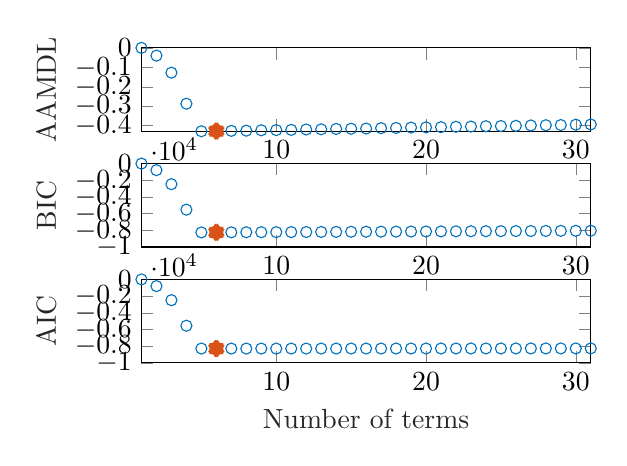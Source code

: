 % This file was created by matlab2tikz.
%
\definecolor{mycolor1}{rgb}{0.0,0.447,0.741}%
\definecolor{mycolor2}{rgb}{0.85,0.325,0.098}%
%
\begin{tikzpicture}

\begin{axis}[%
width=5.706cm,
height=1.059cm,
at={(0cm,2.941cm)},
scale only axis,
xmin=1,
xmax=31,
xlabel style={font=\color{white!15!black}},
xlabel={Number of terms},
ymin=-0.429,
ymax=0.001,
ylabel style={font=\color{white!15!black}},
ylabel={AAMDL},
axis background/.style={fill=white}
]
\addplot [color=mycolor1, draw=none, mark=o, mark options={solid, mycolor1}, forget plot]
  table[row sep=crcr]{%
1	0.001\\
2	-0.039\\
3	-0.127\\
4	-0.287\\
5	-0.429\\
6	-0.428\\
7	-0.427\\
8	-0.426\\
9	-0.424\\
10	-0.423\\
11	-0.422\\
12	-0.42\\
13	-0.419\\
14	-0.417\\
15	-0.416\\
16	-0.415\\
17	-0.413\\
18	-0.412\\
19	-0.41\\
20	-0.409\\
21	-0.408\\
22	-0.406\\
23	-0.405\\
24	-0.403\\
25	-0.402\\
26	-0.401\\
27	-0.399\\
28	-0.398\\
29	-0.397\\
30	-0.395\\
31	-0.394\\
};
\addplot [color=mycolor2, line width=5.0pt, draw=none, mark=asterisk, mark options={solid, mycolor2}, forget plot]
  table[row sep=crcr]{%
6	-0.428\\
};
\end{axis}

\begin{axis}[%
width=5.706cm,
height=1.059cm,
at={(0cm,1.471cm)},
scale only axis,
xmin=1,
xmax=31,
xlabel style={font=\color{white!15!black}},
xlabel={Number of terms},
ymin=-10000,
ymax=0,
ylabel style={font=\color{white!15!black}},
ylabel={BIC},
axis background/.style={fill=white}
]
\addplot [color=mycolor1, draw=none, mark=o, mark options={solid, mycolor1}, forget plot]
  table[row sep=crcr]{%
1	0\\
2	-785.282\\
3	-2465.394\\
4	-5522.904\\
5	-8251.692\\
6	-8246.171\\
7	-8240.31\\
8	-8233.27\\
9	-8226.883\\
10	-8219.926\\
11	-8211.972\\
12	-8203.898\\
13	-8195.389\\
14	-8186.502\\
15	-8177.343\\
16	-8169.577\\
17	-8164.114\\
18	-8154.955\\
19	-8147.975\\
20	-8139.993\\
21	-8130.862\\
22	-8123.084\\
23	-8114.023\\
24	-8106.61\\
25	-8099.938\\
26	-8091.32\\
27	-8084.214\\
28	-8075.341\\
29	-8066.182\\
30	-8058.707\\
31	-8050.329\\
};
\addplot [color=mycolor2, line width=5.0pt, draw=none, mark=asterisk, mark options={solid, mycolor2}, forget plot]
  table[row sep=crcr]{%
6	-8246.171\\
};
\end{axis}

\begin{axis}[%
width=5.706cm,
height=1.059cm,
at={(0cm,0cm)},
scale only axis,
xmin=1,
xmax=31,
xlabel style={font=\color{white!15!black}},
xlabel={Number of terms},
ymin=-10000,
ymax=0,
ylabel style={font=\color{white!15!black}},
ylabel={AIC},
axis background/.style={fill=white}
]
\addplot [color=mycolor1, draw=none, mark=o, mark options={solid, mycolor1}, forget plot]
  table[row sep=crcr]{%
1	0\\
2	-799.6\\
3	-2486.871\\
4	-5551.541\\
5	-8287.488\\
6	-8289.126\\
7	-8290.424\\
8	-8290.543\\
9	-8291.316\\
10	-8291.517\\
11	-8290.723\\
12	-8289.808\\
13	-8288.458\\
14	-8286.73\\
15	-8284.73\\
16	-8284.123\\
17	-8285.819\\
18	-8283.819\\
19	-8283.999\\
20	-8283.176\\
21	-8281.204\\
22	-8280.586\\
23	-8278.684\\
24	-8278.43\\
25	-8278.917\\
26	-8277.458\\
27	-8277.511\\
28	-8275.798\\
29	-8273.798\\
30	-8273.481\\
31	-8272.263\\
};
\addplot [color=mycolor2, line width=5.0pt, draw=none, mark=asterisk, mark options={solid, mycolor2}, forget plot]
  table[row sep=crcr]{%
6	-8289.126\\
};
\end{axis}
\end{tikzpicture}%